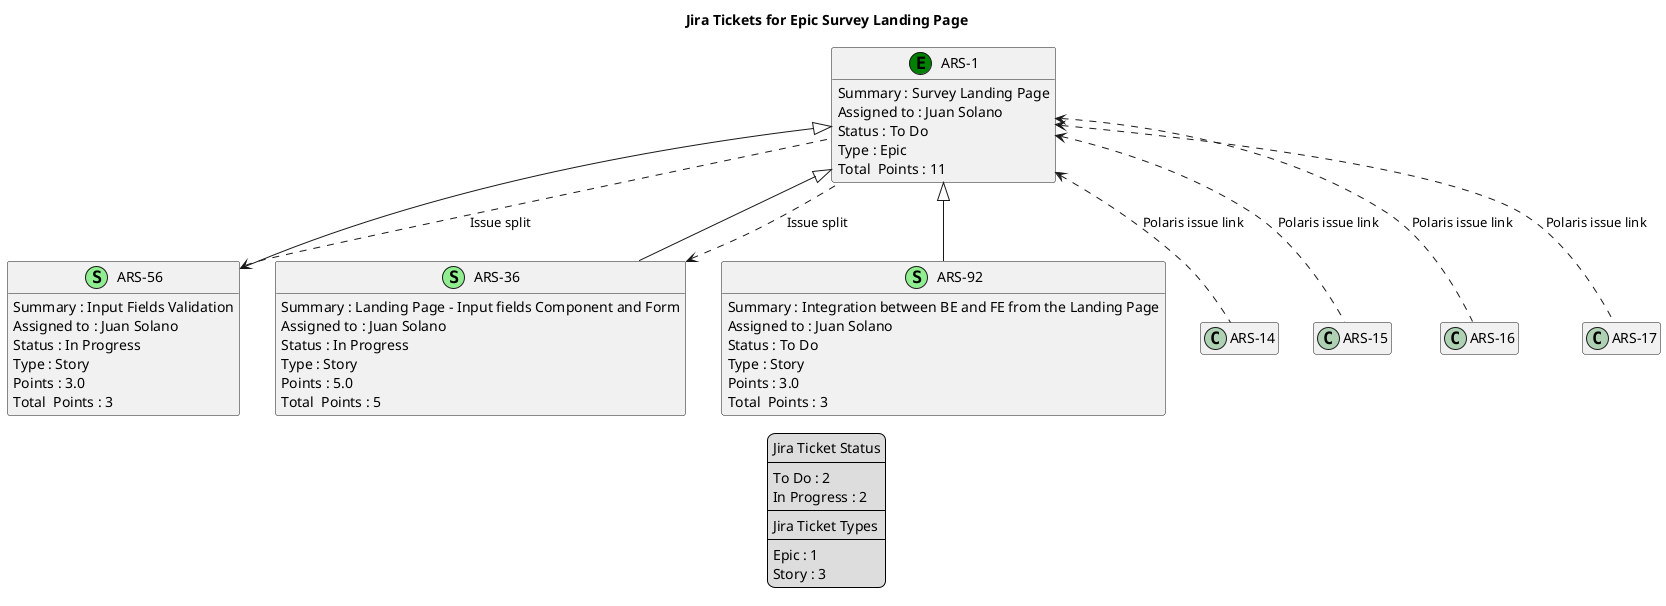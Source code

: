 @startuml
'https://plantuml.com/class-diagram

' GENERATE CLASS DIAGRAM ===========
' Generated at    : Mon May 27 11:35:03 CEST 2024

title Jira Tickets for Epic Survey Landing Page
hide empty members

legend
Jira Ticket Status
----
To Do : 2
In Progress : 2
----
Jira Ticket Types
----
Epic : 1
Story : 3
end legend


' Tickets =======
class "ARS-92" << (S,lightgreen) >> {
 Summary : Integration between BE and FE from the Landing Page
 Assigned to : Juan Solano
 Status : To Do
 Type : Story
 Points : 3.0
Total  Points : 3
}

class "ARS-56" << (S,lightgreen) >> {
 Summary : Input Fields Validation
 Assigned to : Juan Solano
 Status : In Progress
 Type : Story
 Points : 3.0
Total  Points : 3
}

class "ARS-36" << (S,lightgreen) >> {
 Summary : Landing Page - Input fields Component and Form
 Assigned to : Juan Solano
 Status : In Progress
 Type : Story
 Points : 5.0
Total  Points : 5
}

class "ARS-1" << (E,green) >> {
 Summary : Survey Landing Page
 Assigned to : Juan Solano
 Status : To Do
 Type : Epic
Total  Points : 11
}



' Links =======

' Parents =======
"ARS-1" <|-- "ARS-92"
"ARS-1" <|-- "ARS-56"
"ARS-1" <|-- "ARS-36"

"ARS-56" <.. "ARS-1" : Issue split

"ARS-36" <.. "ARS-1" : Issue split

"ARS-1" <.. "ARS-14" : Polaris issue link

"ARS-1" <.. "ARS-15" : Polaris issue link

"ARS-1" <.. "ARS-16" : Polaris issue link

"ARS-1" <.. "ARS-17" : Polaris issue link



@enduml
